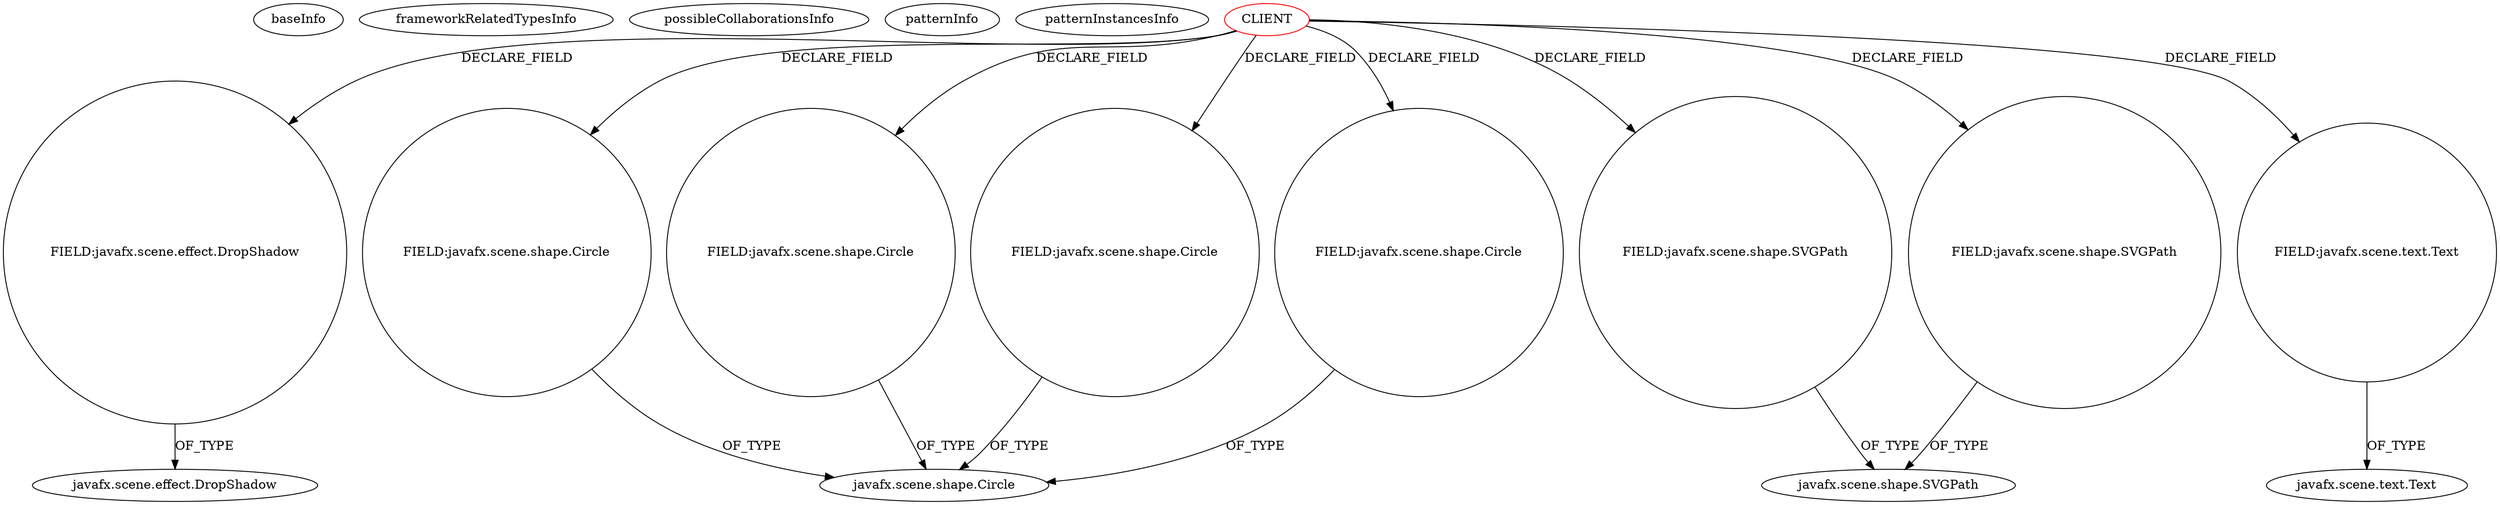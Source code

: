 digraph {
baseInfo[graphId=3884,category="pattern",isAnonymous=false,possibleRelation=false]
frameworkRelatedTypesInfo[]
possibleCollaborationsInfo[]
patternInfo[frequency=2.0,patternRootClient=0]
patternInstancesInfo[0="AMITCCILGITHUB-Contacts~/AMITCCILGITHUB-Contacts/Contacts-master/Contacts/src/org/apandey/preloader/Loading.java~Loading~34",1="MrLoNee-RadialFx~/MrLoNee-RadialFx/RadialFx-master/src/com/mrlonee/radialfx/thermostat/NestNoCss.java~NestNoCss~985"]
52[label="FIELD:javafx.scene.effect.DropShadow",vertexType="FIELD_DECLARATION",isFrameworkType=false,shape=circle]
0[label="CLIENT",vertexType="ROOT_CLIENT_CLASS_DECLARATION",isFrameworkType=false,color=red]
30[label="FIELD:javafx.scene.shape.Circle",vertexType="FIELD_DECLARATION",isFrameworkType=false,shape=circle]
28[label="FIELD:javafx.scene.shape.Circle",vertexType="FIELD_DECLARATION",isFrameworkType=false,shape=circle]
26[label="FIELD:javafx.scene.shape.Circle",vertexType="FIELD_DECLARATION",isFrameworkType=false,shape=circle]
32[label="FIELD:javafx.scene.shape.Circle",vertexType="FIELD_DECLARATION",isFrameworkType=false,shape=circle]
36[label="FIELD:javafx.scene.shape.SVGPath",vertexType="FIELD_DECLARATION",isFrameworkType=false,shape=circle]
38[label="FIELD:javafx.scene.shape.SVGPath",vertexType="FIELD_DECLARATION",isFrameworkType=false,shape=circle]
50[label="FIELD:javafx.scene.text.Text",vertexType="FIELD_DECLARATION",isFrameworkType=false,shape=circle]
27[label="javafx.scene.shape.Circle",vertexType="FRAMEWORK_CLASS_TYPE",isFrameworkType=false]
37[label="javafx.scene.shape.SVGPath",vertexType="FRAMEWORK_CLASS_TYPE",isFrameworkType=false]
53[label="javafx.scene.effect.DropShadow",vertexType="FRAMEWORK_CLASS_TYPE",isFrameworkType=false]
21[label="javafx.scene.text.Text",vertexType="FRAMEWORK_CLASS_TYPE",isFrameworkType=false]
0->52[label="DECLARE_FIELD"]
52->53[label="OF_TYPE"]
0->38[label="DECLARE_FIELD"]
0->26[label="DECLARE_FIELD"]
30->27[label="OF_TYPE"]
0->28[label="DECLARE_FIELD"]
50->21[label="OF_TYPE"]
0->30[label="DECLARE_FIELD"]
0->36[label="DECLARE_FIELD"]
38->37[label="OF_TYPE"]
36->37[label="OF_TYPE"]
0->50[label="DECLARE_FIELD"]
26->27[label="OF_TYPE"]
32->27[label="OF_TYPE"]
28->27[label="OF_TYPE"]
0->32[label="DECLARE_FIELD"]
}
